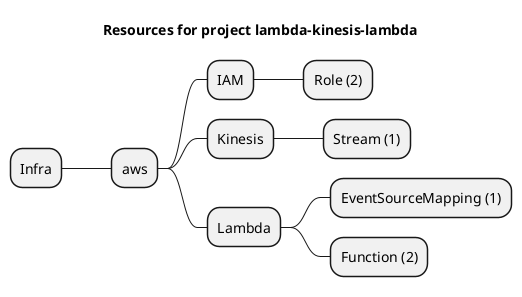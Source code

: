 @startmindmap
title Resources for project lambda-kinesis-lambda
skinparam monochrome true
+ Infra
++ aws
+++ IAM
++++ Role (2)
+++ Kinesis
++++ Stream (1)
+++ Lambda
++++ EventSourceMapping (1)
++++ Function (2)
@endmindmap